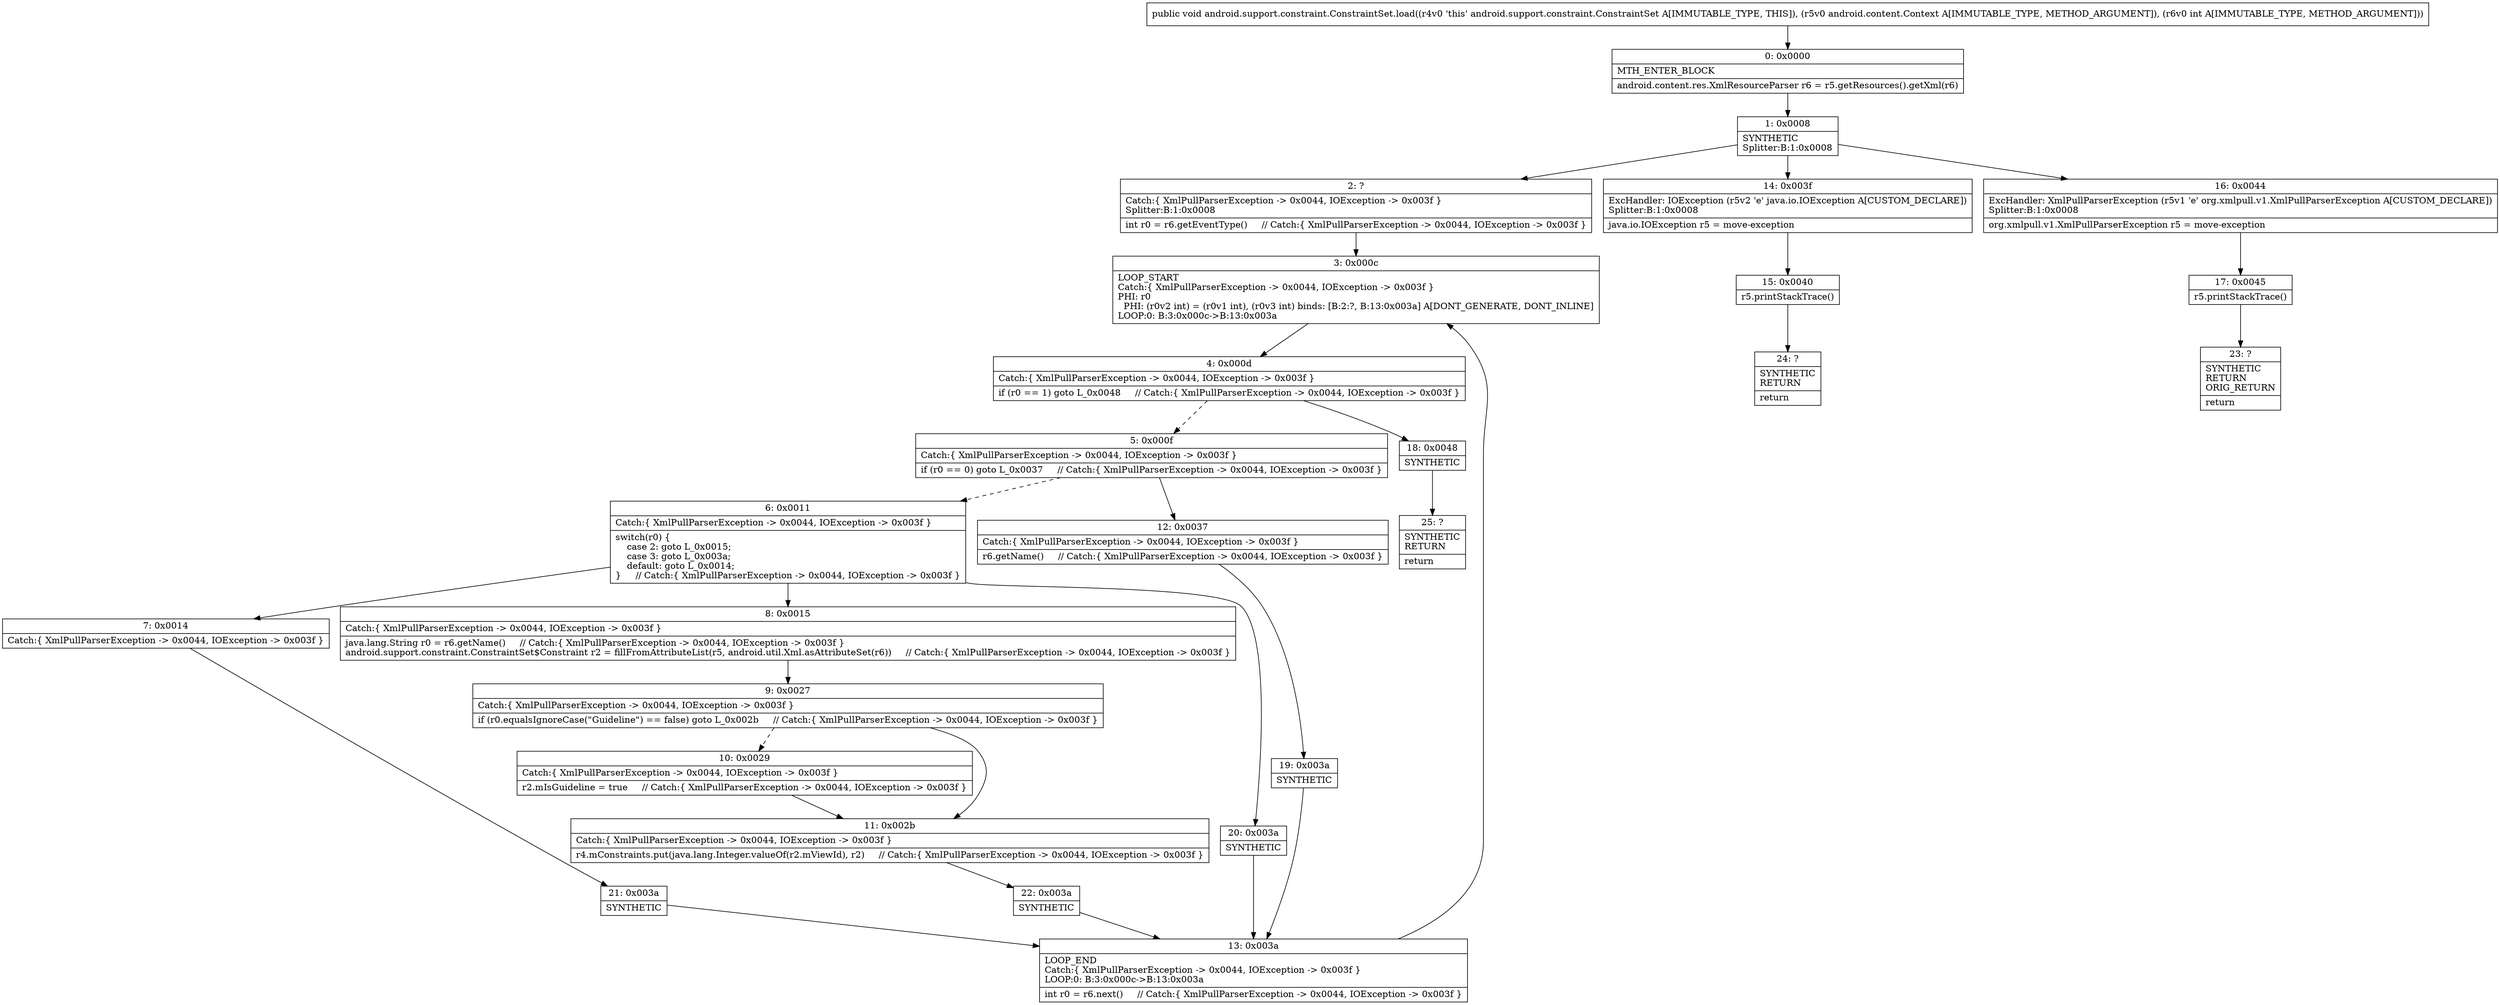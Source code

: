 digraph "CFG forandroid.support.constraint.ConstraintSet.load(Landroid\/content\/Context;I)V" {
Node_0 [shape=record,label="{0\:\ 0x0000|MTH_ENTER_BLOCK\l|android.content.res.XmlResourceParser r6 = r5.getResources().getXml(r6)\l}"];
Node_1 [shape=record,label="{1\:\ 0x0008|SYNTHETIC\lSplitter:B:1:0x0008\l}"];
Node_2 [shape=record,label="{2\:\ ?|Catch:\{ XmlPullParserException \-\> 0x0044, IOException \-\> 0x003f \}\lSplitter:B:1:0x0008\l|int r0 = r6.getEventType()     \/\/ Catch:\{ XmlPullParserException \-\> 0x0044, IOException \-\> 0x003f \}\l}"];
Node_3 [shape=record,label="{3\:\ 0x000c|LOOP_START\lCatch:\{ XmlPullParserException \-\> 0x0044, IOException \-\> 0x003f \}\lPHI: r0 \l  PHI: (r0v2 int) = (r0v1 int), (r0v3 int) binds: [B:2:?, B:13:0x003a] A[DONT_GENERATE, DONT_INLINE]\lLOOP:0: B:3:0x000c\-\>B:13:0x003a\l}"];
Node_4 [shape=record,label="{4\:\ 0x000d|Catch:\{ XmlPullParserException \-\> 0x0044, IOException \-\> 0x003f \}\l|if (r0 == 1) goto L_0x0048     \/\/ Catch:\{ XmlPullParserException \-\> 0x0044, IOException \-\> 0x003f \}\l}"];
Node_5 [shape=record,label="{5\:\ 0x000f|Catch:\{ XmlPullParserException \-\> 0x0044, IOException \-\> 0x003f \}\l|if (r0 == 0) goto L_0x0037     \/\/ Catch:\{ XmlPullParserException \-\> 0x0044, IOException \-\> 0x003f \}\l}"];
Node_6 [shape=record,label="{6\:\ 0x0011|Catch:\{ XmlPullParserException \-\> 0x0044, IOException \-\> 0x003f \}\l|switch(r0) \{\l    case 2: goto L_0x0015;\l    case 3: goto L_0x003a;\l    default: goto L_0x0014;\l\}     \/\/ Catch:\{ XmlPullParserException \-\> 0x0044, IOException \-\> 0x003f \}\l}"];
Node_7 [shape=record,label="{7\:\ 0x0014|Catch:\{ XmlPullParserException \-\> 0x0044, IOException \-\> 0x003f \}\l}"];
Node_8 [shape=record,label="{8\:\ 0x0015|Catch:\{ XmlPullParserException \-\> 0x0044, IOException \-\> 0x003f \}\l|java.lang.String r0 = r6.getName()     \/\/ Catch:\{ XmlPullParserException \-\> 0x0044, IOException \-\> 0x003f \}\landroid.support.constraint.ConstraintSet$Constraint r2 = fillFromAttributeList(r5, android.util.Xml.asAttributeSet(r6))     \/\/ Catch:\{ XmlPullParserException \-\> 0x0044, IOException \-\> 0x003f \}\l}"];
Node_9 [shape=record,label="{9\:\ 0x0027|Catch:\{ XmlPullParserException \-\> 0x0044, IOException \-\> 0x003f \}\l|if (r0.equalsIgnoreCase(\"Guideline\") == false) goto L_0x002b     \/\/ Catch:\{ XmlPullParserException \-\> 0x0044, IOException \-\> 0x003f \}\l}"];
Node_10 [shape=record,label="{10\:\ 0x0029|Catch:\{ XmlPullParserException \-\> 0x0044, IOException \-\> 0x003f \}\l|r2.mIsGuideline = true     \/\/ Catch:\{ XmlPullParserException \-\> 0x0044, IOException \-\> 0x003f \}\l}"];
Node_11 [shape=record,label="{11\:\ 0x002b|Catch:\{ XmlPullParserException \-\> 0x0044, IOException \-\> 0x003f \}\l|r4.mConstraints.put(java.lang.Integer.valueOf(r2.mViewId), r2)     \/\/ Catch:\{ XmlPullParserException \-\> 0x0044, IOException \-\> 0x003f \}\l}"];
Node_12 [shape=record,label="{12\:\ 0x0037|Catch:\{ XmlPullParserException \-\> 0x0044, IOException \-\> 0x003f \}\l|r6.getName()     \/\/ Catch:\{ XmlPullParserException \-\> 0x0044, IOException \-\> 0x003f \}\l}"];
Node_13 [shape=record,label="{13\:\ 0x003a|LOOP_END\lCatch:\{ XmlPullParserException \-\> 0x0044, IOException \-\> 0x003f \}\lLOOP:0: B:3:0x000c\-\>B:13:0x003a\l|int r0 = r6.next()     \/\/ Catch:\{ XmlPullParserException \-\> 0x0044, IOException \-\> 0x003f \}\l}"];
Node_14 [shape=record,label="{14\:\ 0x003f|ExcHandler: IOException (r5v2 'e' java.io.IOException A[CUSTOM_DECLARE])\lSplitter:B:1:0x0008\l|java.io.IOException r5 = move\-exception\l}"];
Node_15 [shape=record,label="{15\:\ 0x0040|r5.printStackTrace()\l}"];
Node_16 [shape=record,label="{16\:\ 0x0044|ExcHandler: XmlPullParserException (r5v1 'e' org.xmlpull.v1.XmlPullParserException A[CUSTOM_DECLARE])\lSplitter:B:1:0x0008\l|org.xmlpull.v1.XmlPullParserException r5 = move\-exception\l}"];
Node_17 [shape=record,label="{17\:\ 0x0045|r5.printStackTrace()\l}"];
Node_18 [shape=record,label="{18\:\ 0x0048|SYNTHETIC\l}"];
Node_19 [shape=record,label="{19\:\ 0x003a|SYNTHETIC\l}"];
Node_20 [shape=record,label="{20\:\ 0x003a|SYNTHETIC\l}"];
Node_21 [shape=record,label="{21\:\ 0x003a|SYNTHETIC\l}"];
Node_22 [shape=record,label="{22\:\ 0x003a|SYNTHETIC\l}"];
Node_23 [shape=record,label="{23\:\ ?|SYNTHETIC\lRETURN\lORIG_RETURN\l|return\l}"];
Node_24 [shape=record,label="{24\:\ ?|SYNTHETIC\lRETURN\l|return\l}"];
Node_25 [shape=record,label="{25\:\ ?|SYNTHETIC\lRETURN\l|return\l}"];
MethodNode[shape=record,label="{public void android.support.constraint.ConstraintSet.load((r4v0 'this' android.support.constraint.ConstraintSet A[IMMUTABLE_TYPE, THIS]), (r5v0 android.content.Context A[IMMUTABLE_TYPE, METHOD_ARGUMENT]), (r6v0 int A[IMMUTABLE_TYPE, METHOD_ARGUMENT])) }"];
MethodNode -> Node_0;
Node_0 -> Node_1;
Node_1 -> Node_2;
Node_1 -> Node_16;
Node_1 -> Node_14;
Node_2 -> Node_3;
Node_3 -> Node_4;
Node_4 -> Node_5[style=dashed];
Node_4 -> Node_18;
Node_5 -> Node_6[style=dashed];
Node_5 -> Node_12;
Node_6 -> Node_7;
Node_6 -> Node_8;
Node_6 -> Node_20;
Node_7 -> Node_21;
Node_8 -> Node_9;
Node_9 -> Node_10[style=dashed];
Node_9 -> Node_11;
Node_10 -> Node_11;
Node_11 -> Node_22;
Node_12 -> Node_19;
Node_13 -> Node_3;
Node_14 -> Node_15;
Node_15 -> Node_24;
Node_16 -> Node_17;
Node_17 -> Node_23;
Node_18 -> Node_25;
Node_19 -> Node_13;
Node_20 -> Node_13;
Node_21 -> Node_13;
Node_22 -> Node_13;
}

